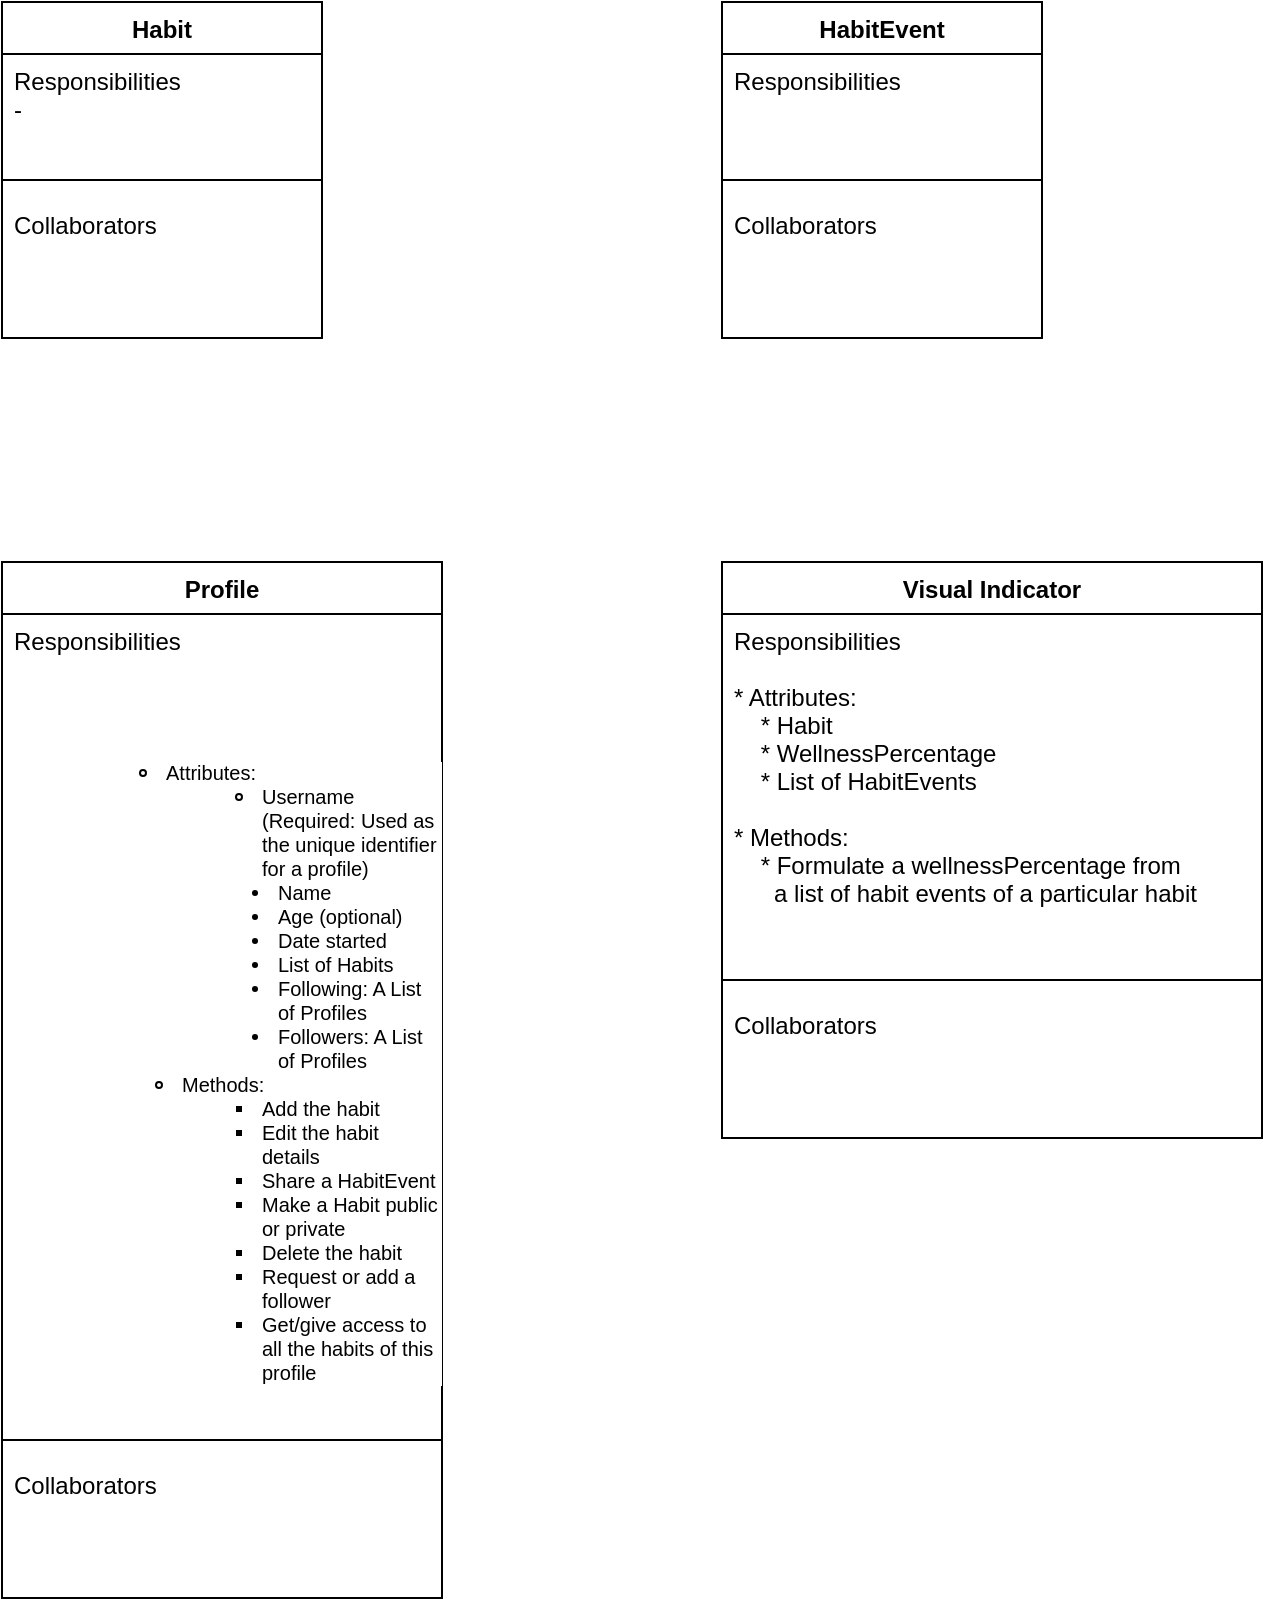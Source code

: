 <mxfile version="15.5.2" type="github">
  <diagram id="C5RBs43oDa-KdzZeNtuy" name="Page-1">
    <mxGraphModel dx="1038" dy="579" grid="1" gridSize="10" guides="1" tooltips="1" connect="1" arrows="1" fold="1" page="1" pageScale="1" pageWidth="827" pageHeight="1169" math="0" shadow="0">
      <root>
        <mxCell id="WIyWlLk6GJQsqaUBKTNV-0" />
        <mxCell id="WIyWlLk6GJQsqaUBKTNV-1" parent="WIyWlLk6GJQsqaUBKTNV-0" />
        <mxCell id="Yk_99B-b_8awWAHzNRga-0" value="Habit" style="swimlane;fontStyle=1;align=center;verticalAlign=top;childLayout=stackLayout;horizontal=1;startSize=26;horizontalStack=0;resizeParent=1;resizeParentMax=0;resizeLast=0;collapsible=1;marginBottom=0;" parent="WIyWlLk6GJQsqaUBKTNV-1" vertex="1">
          <mxGeometry x="160" y="40" width="160" height="168" as="geometry" />
        </mxCell>
        <mxCell id="Yk_99B-b_8awWAHzNRga-1" value="Responsibilities&#xa;- " style="text;strokeColor=none;fillColor=none;align=left;verticalAlign=top;spacingLeft=4;spacingRight=4;overflow=hidden;rotatable=0;points=[[0,0.5],[1,0.5]];portConstraint=eastwest;" parent="Yk_99B-b_8awWAHzNRga-0" vertex="1">
          <mxGeometry y="26" width="160" height="54" as="geometry" />
        </mxCell>
        <mxCell id="Yk_99B-b_8awWAHzNRga-2" value="" style="line;strokeWidth=1;fillColor=none;align=left;verticalAlign=middle;spacingTop=-1;spacingLeft=3;spacingRight=3;rotatable=0;labelPosition=right;points=[];portConstraint=eastwest;" parent="Yk_99B-b_8awWAHzNRga-0" vertex="1">
          <mxGeometry y="80" width="160" height="18" as="geometry" />
        </mxCell>
        <mxCell id="Yk_99B-b_8awWAHzNRga-3" value="Collaborators" style="text;strokeColor=none;fillColor=none;align=left;verticalAlign=top;spacingLeft=4;spacingRight=4;overflow=hidden;rotatable=0;points=[[0,0.5],[1,0.5]];portConstraint=eastwest;" parent="Yk_99B-b_8awWAHzNRga-0" vertex="1">
          <mxGeometry y="98" width="160" height="70" as="geometry" />
        </mxCell>
        <mxCell id="Yk_99B-b_8awWAHzNRga-29" value="HabitEvent" style="swimlane;fontStyle=1;align=center;verticalAlign=top;childLayout=stackLayout;horizontal=1;startSize=26;horizontalStack=0;resizeParent=1;resizeParentMax=0;resizeLast=0;collapsible=1;marginBottom=0;" parent="WIyWlLk6GJQsqaUBKTNV-1" vertex="1">
          <mxGeometry x="520" y="40" width="160" height="168" as="geometry" />
        </mxCell>
        <mxCell id="Yk_99B-b_8awWAHzNRga-30" value="Responsibilities" style="text;strokeColor=none;fillColor=none;align=left;verticalAlign=top;spacingLeft=4;spacingRight=4;overflow=hidden;rotatable=0;points=[[0,0.5],[1,0.5]];portConstraint=eastwest;" parent="Yk_99B-b_8awWAHzNRga-29" vertex="1">
          <mxGeometry y="26" width="160" height="54" as="geometry" />
        </mxCell>
        <mxCell id="Yk_99B-b_8awWAHzNRga-31" value="" style="line;strokeWidth=1;fillColor=none;align=left;verticalAlign=middle;spacingTop=-1;spacingLeft=3;spacingRight=3;rotatable=0;labelPosition=right;points=[];portConstraint=eastwest;" parent="Yk_99B-b_8awWAHzNRga-29" vertex="1">
          <mxGeometry y="80" width="160" height="18" as="geometry" />
        </mxCell>
        <mxCell id="Yk_99B-b_8awWAHzNRga-32" value="Collaborators" style="text;strokeColor=none;fillColor=none;align=left;verticalAlign=top;spacingLeft=4;spacingRight=4;overflow=hidden;rotatable=0;points=[[0,0.5],[1,0.5]];portConstraint=eastwest;" parent="Yk_99B-b_8awWAHzNRga-29" vertex="1">
          <mxGeometry y="98" width="160" height="70" as="geometry" />
        </mxCell>
        <mxCell id="Yk_99B-b_8awWAHzNRga-33" value="Profile" style="swimlane;fontStyle=1;align=center;verticalAlign=top;childLayout=stackLayout;horizontal=1;startSize=26;horizontalStack=0;resizeParent=1;resizeParentMax=0;resizeLast=0;collapsible=1;marginBottom=0;" parent="WIyWlLk6GJQsqaUBKTNV-1" vertex="1">
          <mxGeometry x="160" y="320" width="220" height="518" as="geometry" />
        </mxCell>
        <mxCell id="Yk_99B-b_8awWAHzNRga-34" value="Responsibilities" style="text;strokeColor=none;fillColor=none;align=left;verticalAlign=top;spacingLeft=4;spacingRight=4;overflow=hidden;rotatable=0;points=[[0,0.5],[1,0.5]];portConstraint=eastwest;" parent="Yk_99B-b_8awWAHzNRga-33" vertex="1">
          <mxGeometry y="26" width="220" height="54" as="geometry" />
        </mxCell>
        <mxCell id="0FXhxWGF-coyDp48GXa7-0" value="&lt;span id=&quot;docs-internal-guid-4743c47a-7fff-aca5-1015-05a1c3894e4b&quot; style=&quot;font-size: 10px&quot;&gt;&lt;ul style=&quot;margin-top: 0 ; margin-bottom: 0&quot;&gt;&lt;ul style=&quot;margin-top: 0 ; margin-bottom: 0&quot;&gt;&lt;li dir=&quot;ltr&quot; style=&quot;list-style-type: circle ; font-family: &amp;#34;arial&amp;#34; ; background-color: transparent ; vertical-align: baseline&quot;&gt;&lt;p dir=&quot;ltr&quot; style=&quot;line-height: 1.2 ; background-color: rgb(255 , 255 , 255) ; margin-top: 0pt ; margin-bottom: 0pt&quot;&gt;&lt;span style=&quot;background-color: transparent ; vertical-align: baseline&quot;&gt;Attributes:&lt;/span&gt;&lt;/p&gt;&lt;/li&gt;&lt;li dir=&quot;ltr&quot; style=&quot;list-style-type: circle ; font-family: &amp;#34;arial&amp;#34; ; background-color: transparent ; vertical-align: baseline ; margin-left: 36pt&quot;&gt;&lt;p dir=&quot;ltr&quot; style=&quot;line-height: 1.2 ; background-color: rgb(255 , 255 , 255) ; margin-top: 0pt ; margin-bottom: 0pt&quot;&gt;&lt;span style=&quot;background-color: transparent ; vertical-align: baseline&quot;&gt;Username (Required: Used as the unique identifier for a profile)&lt;/span&gt;&lt;/p&gt;&lt;/li&gt;&lt;/ul&gt;&lt;li dir=&quot;ltr&quot; style=&quot;list-style-type: disc ; font-family: &amp;#34;arial&amp;#34; ; background-color: transparent ; vertical-align: baseline ; margin-left: 72pt&quot;&gt;&lt;p dir=&quot;ltr&quot; style=&quot;line-height: 1.2 ; background-color: rgb(255 , 255 , 255) ; margin-top: 0pt ; margin-bottom: 0pt&quot;&gt;&lt;span style=&quot;background-color: transparent ; vertical-align: baseline&quot;&gt;Name&lt;/span&gt;&lt;/p&gt;&lt;/li&gt;&lt;li dir=&quot;ltr&quot; style=&quot;list-style-type: disc ; font-family: &amp;#34;arial&amp;#34; ; background-color: transparent ; vertical-align: baseline ; margin-left: 72pt&quot;&gt;&lt;p dir=&quot;ltr&quot; style=&quot;line-height: 1.2 ; background-color: rgb(255 , 255 , 255) ; margin-top: 0pt ; margin-bottom: 0pt&quot;&gt;&lt;span style=&quot;background-color: transparent ; vertical-align: baseline&quot;&gt;Age (optional)&lt;/span&gt;&lt;/p&gt;&lt;/li&gt;&lt;li dir=&quot;ltr&quot; style=&quot;list-style-type: disc ; font-family: &amp;#34;arial&amp;#34; ; background-color: transparent ; vertical-align: baseline ; margin-left: 72pt&quot;&gt;&lt;p dir=&quot;ltr&quot; style=&quot;line-height: 1.2 ; background-color: rgb(255 , 255 , 255) ; margin-top: 0pt ; margin-bottom: 0pt&quot;&gt;&lt;span style=&quot;background-color: transparent ; vertical-align: baseline&quot;&gt;Date started&lt;/span&gt;&lt;/p&gt;&lt;/li&gt;&lt;li dir=&quot;ltr&quot; style=&quot;list-style-type: disc ; font-family: &amp;#34;arial&amp;#34; ; background-color: transparent ; vertical-align: baseline ; margin-left: 72pt&quot;&gt;&lt;p dir=&quot;ltr&quot; style=&quot;line-height: 1.2 ; background-color: rgb(255 , 255 , 255) ; margin-top: 0pt ; margin-bottom: 0pt&quot;&gt;&lt;span style=&quot;background-color: transparent ; vertical-align: baseline&quot;&gt;List of Habits&lt;/span&gt;&lt;/p&gt;&lt;/li&gt;&lt;li dir=&quot;ltr&quot; style=&quot;list-style-type: disc ; font-family: &amp;#34;arial&amp;#34; ; background-color: transparent ; vertical-align: baseline ; margin-left: 72pt&quot;&gt;&lt;p dir=&quot;ltr&quot; style=&quot;line-height: 1.2 ; background-color: rgb(255 , 255 , 255) ; margin-top: 0pt ; margin-bottom: 0pt&quot;&gt;&lt;span style=&quot;background-color: transparent ; vertical-align: baseline&quot;&gt;Following: A List of Profiles&lt;/span&gt;&lt;/p&gt;&lt;/li&gt;&lt;li dir=&quot;ltr&quot; style=&quot;list-style-type: disc ; font-family: &amp;#34;arial&amp;#34; ; background-color: transparent ; vertical-align: baseline ; margin-left: 72pt&quot;&gt;&lt;p dir=&quot;ltr&quot; style=&quot;line-height: 1.2 ; background-color: rgb(255 , 255 , 255) ; margin-top: 0pt ; margin-bottom: 0pt&quot;&gt;&lt;span style=&quot;background-color: transparent ; vertical-align: baseline&quot;&gt;Followers: A List of Profiles&lt;/span&gt;&lt;/p&gt;&lt;/li&gt;&lt;/ul&gt;&lt;ul style=&quot;margin-top: 0 ; margin-bottom: 0&quot;&gt;&lt;li dir=&quot;ltr&quot; style=&quot;list-style-type: circle ; font-family: &amp;#34;arial&amp;#34; ; background-color: transparent ; vertical-align: baseline ; margin-left: 36pt&quot;&gt;&lt;p dir=&quot;ltr&quot; style=&quot;line-height: 1.2 ; background-color: rgb(255 , 255 , 255) ; margin-top: 0pt ; margin-bottom: 0pt&quot;&gt;&lt;span style=&quot;background-color: transparent ; vertical-align: baseline&quot;&gt;Methods:&lt;/span&gt;&lt;/p&gt;&lt;/li&gt;&lt;ul style=&quot;margin-top: 0 ; margin-bottom: 0&quot;&gt;&lt;li dir=&quot;ltr&quot; style=&quot;list-style-type: square ; font-family: &amp;#34;arial&amp;#34; ; background-color: transparent ; vertical-align: baseline ; margin-left: 36pt&quot;&gt;&lt;p dir=&quot;ltr&quot; style=&quot;line-height: 1.2 ; background-color: rgb(255 , 255 , 255) ; margin-top: 0pt ; margin-bottom: 0pt&quot;&gt;&lt;span style=&quot;background-color: transparent ; vertical-align: baseline&quot;&gt;Add the habit&lt;/span&gt;&lt;/p&gt;&lt;/li&gt;&lt;li dir=&quot;ltr&quot; style=&quot;list-style-type: square ; font-family: &amp;#34;arial&amp;#34; ; background-color: transparent ; vertical-align: baseline ; margin-left: 36pt&quot;&gt;&lt;p dir=&quot;ltr&quot; style=&quot;line-height: 1.2 ; background-color: rgb(255 , 255 , 255) ; margin-top: 0pt ; margin-bottom: 0pt&quot;&gt;&lt;span style=&quot;background-color: transparent ; vertical-align: baseline&quot;&gt;Edit the habit details&lt;/span&gt;&lt;/p&gt;&lt;/li&gt;&lt;li dir=&quot;ltr&quot; style=&quot;list-style-type: square ; font-family: &amp;#34;arial&amp;#34; ; background-color: transparent ; vertical-align: baseline ; margin-left: 36pt&quot;&gt;&lt;p dir=&quot;ltr&quot; style=&quot;line-height: 1.2 ; background-color: rgb(255 , 255 , 255) ; margin-top: 0pt ; margin-bottom: 0pt&quot;&gt;&lt;span style=&quot;background-color: transparent ; vertical-align: baseline&quot;&gt;Share a HabitEvent&lt;/span&gt;&lt;/p&gt;&lt;/li&gt;&lt;li dir=&quot;ltr&quot; style=&quot;list-style-type: square ; font-family: &amp;#34;arial&amp;#34; ; background-color: transparent ; vertical-align: baseline ; margin-left: 36pt&quot;&gt;&lt;p dir=&quot;ltr&quot; style=&quot;line-height: 1.2 ; background-color: rgb(255 , 255 , 255) ; margin-top: 0pt ; margin-bottom: 0pt&quot;&gt;&lt;span style=&quot;background-color: transparent ; vertical-align: baseline&quot;&gt;Make a Habit public or private&lt;/span&gt;&lt;/p&gt;&lt;/li&gt;&lt;li dir=&quot;ltr&quot; style=&quot;list-style-type: square ; font-family: &amp;#34;arial&amp;#34; ; background-color: transparent ; vertical-align: baseline ; margin-left: 36pt&quot;&gt;&lt;p dir=&quot;ltr&quot; style=&quot;line-height: 1.2 ; background-color: rgb(255 , 255 , 255) ; margin-top: 0pt ; margin-bottom: 0pt&quot;&gt;&lt;span style=&quot;background-color: transparent ; vertical-align: baseline&quot;&gt;Delete the habit&lt;/span&gt;&lt;/p&gt;&lt;/li&gt;&lt;li dir=&quot;ltr&quot; style=&quot;list-style-type: square ; font-family: &amp;#34;arial&amp;#34; ; background-color: transparent ; vertical-align: baseline ; margin-left: 36pt&quot;&gt;&lt;p dir=&quot;ltr&quot; style=&quot;line-height: 1.2 ; background-color: rgb(255 , 255 , 255) ; margin-top: 0pt ; margin-bottom: 0pt&quot;&gt;&lt;span style=&quot;background-color: transparent ; vertical-align: baseline&quot;&gt;Request or add a follower&lt;/span&gt;&lt;/p&gt;&lt;/li&gt;&lt;li dir=&quot;ltr&quot; style=&quot;list-style-type: square ; font-family: &amp;#34;arial&amp;#34; ; background-color: transparent ; vertical-align: baseline ; margin-left: 36pt&quot;&gt;&lt;p dir=&quot;ltr&quot; style=&quot;line-height: 1.2 ; background-color: rgb(255 , 255 , 255) ; margin-top: 0pt ; margin-bottom: 0pt&quot;&gt;&lt;span style=&quot;background-color: transparent ; vertical-align: baseline&quot;&gt;Get/give access to all the habits of this profile&lt;/span&gt;&lt;/p&gt;&lt;/li&gt;&lt;/ul&gt;&lt;/ul&gt;&lt;/span&gt;" style="text;html=1;strokeColor=none;fillColor=none;align=left;verticalAlign=middle;whiteSpace=wrap;rounded=0;" parent="Yk_99B-b_8awWAHzNRga-33" vertex="1">
          <mxGeometry y="80" width="220" height="350" as="geometry" />
        </mxCell>
        <mxCell id="Yk_99B-b_8awWAHzNRga-35" value="" style="line;strokeWidth=1;fillColor=none;align=left;verticalAlign=middle;spacingTop=-1;spacingLeft=3;spacingRight=3;rotatable=0;labelPosition=right;points=[];portConstraint=eastwest;" parent="Yk_99B-b_8awWAHzNRga-33" vertex="1">
          <mxGeometry y="430" width="220" height="18" as="geometry" />
        </mxCell>
        <mxCell id="Yk_99B-b_8awWAHzNRga-36" value="Collaborators" style="text;strokeColor=none;fillColor=none;align=left;verticalAlign=top;spacingLeft=4;spacingRight=4;overflow=hidden;rotatable=0;points=[[0,0.5],[1,0.5]];portConstraint=eastwest;" parent="Yk_99B-b_8awWAHzNRga-33" vertex="1">
          <mxGeometry y="448" width="220" height="70" as="geometry" />
        </mxCell>
        <mxCell id="Yk_99B-b_8awWAHzNRga-37" value="Visual Indicator" style="swimlane;fontStyle=1;align=center;verticalAlign=top;childLayout=stackLayout;horizontal=1;startSize=26;horizontalStack=0;resizeParent=1;resizeParentMax=0;resizeLast=0;collapsible=1;marginBottom=0;" parent="WIyWlLk6GJQsqaUBKTNV-1" vertex="1">
          <mxGeometry x="520" y="320" width="270" height="288" as="geometry" />
        </mxCell>
        <mxCell id="Yk_99B-b_8awWAHzNRga-38" value="Responsibilities&#xa;&#xa;* Attributes:&#xa;    * Habit&#xa;    * WellnessPercentage&#xa;    * List of HabitEvents&#xa;&#xa;* Methods:&#xa;    * Formulate a wellnessPercentage from &#xa;      a list of habit events of a particular habit&#xa;" style="text;strokeColor=none;fillColor=none;align=left;verticalAlign=top;spacingLeft=4;spacingRight=4;overflow=hidden;rotatable=0;points=[[0,0.5],[1,0.5]];portConstraint=eastwest;" parent="Yk_99B-b_8awWAHzNRga-37" vertex="1">
          <mxGeometry y="26" width="270" height="174" as="geometry" />
        </mxCell>
        <mxCell id="Yk_99B-b_8awWAHzNRga-39" value="" style="line;strokeWidth=1;fillColor=none;align=left;verticalAlign=middle;spacingTop=-1;spacingLeft=3;spacingRight=3;rotatable=0;labelPosition=right;points=[];portConstraint=eastwest;" parent="Yk_99B-b_8awWAHzNRga-37" vertex="1">
          <mxGeometry y="200" width="270" height="18" as="geometry" />
        </mxCell>
        <mxCell id="Yk_99B-b_8awWAHzNRga-40" value="Collaborators" style="text;strokeColor=none;fillColor=none;align=left;verticalAlign=top;spacingLeft=4;spacingRight=4;overflow=hidden;rotatable=0;points=[[0,0.5],[1,0.5]];portConstraint=eastwest;" parent="Yk_99B-b_8awWAHzNRga-37" vertex="1">
          <mxGeometry y="218" width="270" height="70" as="geometry" />
        </mxCell>
      </root>
    </mxGraphModel>
  </diagram>
</mxfile>
